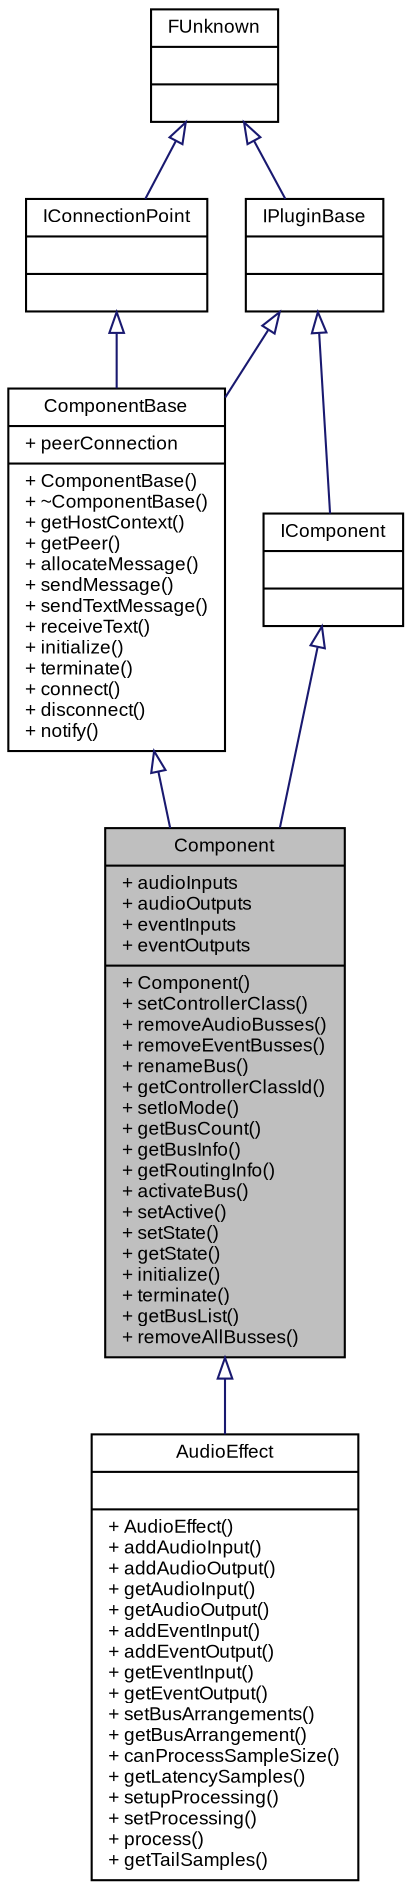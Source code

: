 digraph G
{
  bgcolor="transparent";
  edge [fontname="Arial",fontsize="9",labelfontname="Arial",labelfontsize="9"];
  node [fontname="Arial",fontsize="9",shape=record];
  Node1 [label="{Component\n|+ audioInputs\l+ audioOutputs\l+ eventInputs\l+ eventOutputs\l|+ Component()\l+ setControllerClass()\l+ removeAudioBusses()\l+ removeEventBusses()\l+ renameBus()\l+ getControllerClassId()\l+ setIoMode()\l+ getBusCount()\l+ getBusInfo()\l+ getRoutingInfo()\l+ activateBus()\l+ setActive()\l+ setState()\l+ getState()\l+ initialize()\l+ terminate()\l+ getBusList()\l+ removeAllBusses()\l}",height=0.2,width=0.4,color="black", fillcolor="grey75", style="filled" fontcolor="black"];
  Node2 -> Node1 [dir=back,color="midnightblue",fontsize="9",style="solid",arrowtail="empty",fontname="Arial"];
  Node2 [label="{ComponentBase\n|+ peerConnection\l|+ ComponentBase()\l+ ~ComponentBase()\l+ getHostContext()\l+ getPeer()\l+ allocateMessage()\l+ sendMessage()\l+ sendTextMessage()\l+ receiveText()\l+ initialize()\l+ terminate()\l+ connect()\l+ disconnect()\l+ notify()\l}",height=0.2,width=0.4,color="black",URL="$classSteinberg_1_1Vst_1_1ComponentBase.html",tooltip="Base class for VST 3 Component and Edit Controller."];
  Node3 -> Node2 [dir=back,color="midnightblue",fontsize="9",style="solid",arrowtail="empty",fontname="Arial"];
  Node3 [label="{IPluginBase\n||}",height=0.2,width=0.4,color="black",URL="base.tag$classSteinberg_1_1IPluginBase.html"];
  Node4 -> Node3 [dir=back,color="midnightblue",fontsize="9",style="solid",arrowtail="empty",fontname="Arial"];
  Node4 [label="{FUnknown\n||}",height=0.2,width=0.4,color="black",URL="base.tag$classSteinberg_1_1FUnknown.html"];
  Node5 -> Node2 [dir=back,color="midnightblue",fontsize="9",style="solid",arrowtail="empty",fontname="Arial"];
  Node5 [label="{IConnectionPoint\n||}",height=0.2,width=0.4,color="black",URL="vstinterfaces.tag$classSteinberg_1_1Vst_1_1IConnectionPoint.html"];
  Node4 -> Node5 [dir=back,color="midnightblue",fontsize="9",style="solid",arrowtail="empty",fontname="Arial"];
  Node6 -> Node1 [dir=back,color="midnightblue",fontsize="9",style="solid",arrowtail="empty",fontname="Arial"];
  Node6 [label="{IComponent\n||}",height=0.2,width=0.4,color="black",URL="vstinterfaces.tag$classSteinberg_1_1Vst_1_1IComponent.html"];
  Node3 -> Node6 [dir=back,color="midnightblue",fontsize="9",style="solid",arrowtail="empty",fontname="Arial"];
  Node1 -> Node7 [dir=back,color="midnightblue",fontsize="9",style="solid",arrowtail="empty",fontname="Arial"];
  Node7 [label="{AudioEffect\n||+ AudioEffect()\l+ addAudioInput()\l+ addAudioOutput()\l+ getAudioInput()\l+ getAudioOutput()\l+ addEventInput()\l+ addEventOutput()\l+ getEventInput()\l+ getEventOutput()\l+ setBusArrangements()\l+ getBusArrangement()\l+ canProcessSampleSize()\l+ getLatencySamples()\l+ setupProcessing()\l+ setProcessing()\l+ process()\l+ getTailSamples()\l}",height=0.2,width=0.4,color="black",URL="$classSteinberg_1_1Vst_1_1AudioEffect.html",tooltip="Default implementation for a VST 3 audio effect."];
}
